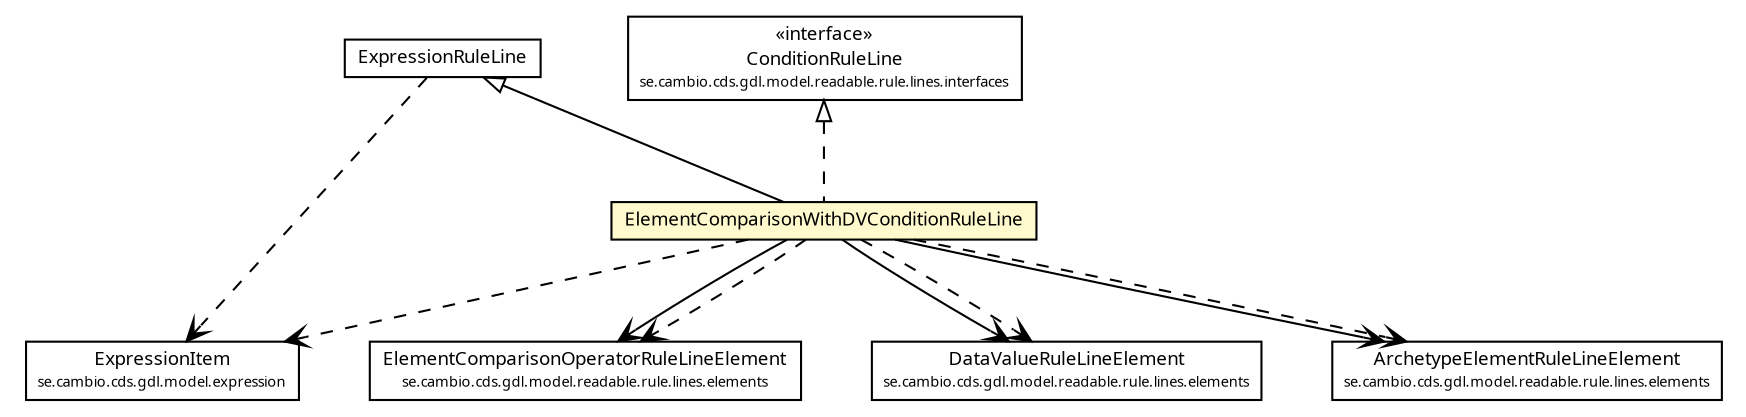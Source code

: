 #!/usr/local/bin/dot
#
# Class diagram 
# Generated by UMLGraph version R5_6 (http://www.umlgraph.org/)
#

digraph G {
	edge [fontname="Trebuchet MS",fontsize=10,labelfontname="Trebuchet MS",labelfontsize=10];
	node [fontname="Trebuchet MS",fontsize=10,shape=plaintext];
	nodesep=0.25;
	ranksep=0.5;
	// se.cambio.cds.gdl.model.expression.ExpressionItem
	c170812 [label=<<table title="se.cambio.cds.gdl.model.expression.ExpressionItem" border="0" cellborder="1" cellspacing="0" cellpadding="2" port="p" href="../../../expression/ExpressionItem.html">
		<tr><td><table border="0" cellspacing="0" cellpadding="1">
<tr><td align="center" balign="center"><font face="Trebuchet MS"> ExpressionItem </font></td></tr>
<tr><td align="center" balign="center"><font face="Trebuchet MS" point-size="7.0"> se.cambio.cds.gdl.model.expression </font></td></tr>
		</table></td></tr>
		</table>>, URL="../../../expression/ExpressionItem.html", fontname="Trebuchet MS", fontcolor="black", fontsize=9.0];
	// se.cambio.cds.gdl.model.readable.rule.lines.ExpressionRuleLine
	c170997 [label=<<table title="se.cambio.cds.gdl.model.readable.rule.lines.ExpressionRuleLine" border="0" cellborder="1" cellspacing="0" cellpadding="2" port="p" href="./ExpressionRuleLine.html">
		<tr><td><table border="0" cellspacing="0" cellpadding="1">
<tr><td align="center" balign="center"><font face="Trebuchet MS"> ExpressionRuleLine </font></td></tr>
		</table></td></tr>
		</table>>, URL="./ExpressionRuleLine.html", fontname="Trebuchet MS", fontcolor="black", fontsize=9.0];
	// se.cambio.cds.gdl.model.readable.rule.lines.ElementComparisonWithDVConditionRuleLine
	c171001 [label=<<table title="se.cambio.cds.gdl.model.readable.rule.lines.ElementComparisonWithDVConditionRuleLine" border="0" cellborder="1" cellspacing="0" cellpadding="2" port="p" bgcolor="lemonChiffon" href="./ElementComparisonWithDVConditionRuleLine.html">
		<tr><td><table border="0" cellspacing="0" cellpadding="1">
<tr><td align="center" balign="center"><font face="Trebuchet MS"> ElementComparisonWithDVConditionRuleLine </font></td></tr>
		</table></td></tr>
		</table>>, URL="./ElementComparisonWithDVConditionRuleLine.html", fontname="Trebuchet MS", fontcolor="black", fontsize=9.0];
	// se.cambio.cds.gdl.model.readable.rule.lines.elements.ElementComparisonOperatorRuleLineElement
	c171019 [label=<<table title="se.cambio.cds.gdl.model.readable.rule.lines.elements.ElementComparisonOperatorRuleLineElement" border="0" cellborder="1" cellspacing="0" cellpadding="2" port="p" href="./elements/ElementComparisonOperatorRuleLineElement.html">
		<tr><td><table border="0" cellspacing="0" cellpadding="1">
<tr><td align="center" balign="center"><font face="Trebuchet MS"> ElementComparisonOperatorRuleLineElement </font></td></tr>
<tr><td align="center" balign="center"><font face="Trebuchet MS" point-size="7.0"> se.cambio.cds.gdl.model.readable.rule.lines.elements </font></td></tr>
		</table></td></tr>
		</table>>, URL="./elements/ElementComparisonOperatorRuleLineElement.html", fontname="Trebuchet MS", fontcolor="black", fontsize=9.0];
	// se.cambio.cds.gdl.model.readable.rule.lines.elements.DataValueRuleLineElement
	c171020 [label=<<table title="se.cambio.cds.gdl.model.readable.rule.lines.elements.DataValueRuleLineElement" border="0" cellborder="1" cellspacing="0" cellpadding="2" port="p" href="./elements/DataValueRuleLineElement.html">
		<tr><td><table border="0" cellspacing="0" cellpadding="1">
<tr><td align="center" balign="center"><font face="Trebuchet MS"> DataValueRuleLineElement </font></td></tr>
<tr><td align="center" balign="center"><font face="Trebuchet MS" point-size="7.0"> se.cambio.cds.gdl.model.readable.rule.lines.elements </font></td></tr>
		</table></td></tr>
		</table>>, URL="./elements/DataValueRuleLineElement.html", fontname="Trebuchet MS", fontcolor="black", fontsize=9.0];
	// se.cambio.cds.gdl.model.readable.rule.lines.elements.ArchetypeElementRuleLineElement
	c171025 [label=<<table title="se.cambio.cds.gdl.model.readable.rule.lines.elements.ArchetypeElementRuleLineElement" border="0" cellborder="1" cellspacing="0" cellpadding="2" port="p" href="./elements/ArchetypeElementRuleLineElement.html">
		<tr><td><table border="0" cellspacing="0" cellpadding="1">
<tr><td align="center" balign="center"><font face="Trebuchet MS"> ArchetypeElementRuleLineElement </font></td></tr>
<tr><td align="center" balign="center"><font face="Trebuchet MS" point-size="7.0"> se.cambio.cds.gdl.model.readable.rule.lines.elements </font></td></tr>
		</table></td></tr>
		</table>>, URL="./elements/ArchetypeElementRuleLineElement.html", fontname="Trebuchet MS", fontcolor="black", fontsize=9.0];
	// se.cambio.cds.gdl.model.readable.rule.lines.interfaces.ConditionRuleLine
	c171032 [label=<<table title="se.cambio.cds.gdl.model.readable.rule.lines.interfaces.ConditionRuleLine" border="0" cellborder="1" cellspacing="0" cellpadding="2" port="p" href="./interfaces/ConditionRuleLine.html">
		<tr><td><table border="0" cellspacing="0" cellpadding="1">
<tr><td align="center" balign="center"> &#171;interface&#187; </td></tr>
<tr><td align="center" balign="center"><font face="Trebuchet MS"> ConditionRuleLine </font></td></tr>
<tr><td align="center" balign="center"><font face="Trebuchet MS" point-size="7.0"> se.cambio.cds.gdl.model.readable.rule.lines.interfaces </font></td></tr>
		</table></td></tr>
		</table>>, URL="./interfaces/ConditionRuleLine.html", fontname="Trebuchet MS", fontcolor="black", fontsize=9.0];
	//se.cambio.cds.gdl.model.readable.rule.lines.ElementComparisonWithDVConditionRuleLine extends se.cambio.cds.gdl.model.readable.rule.lines.ExpressionRuleLine
	c170997:p -> c171001:p [dir=back,arrowtail=empty];
	//se.cambio.cds.gdl.model.readable.rule.lines.ElementComparisonWithDVConditionRuleLine implements se.cambio.cds.gdl.model.readable.rule.lines.interfaces.ConditionRuleLine
	c171032:p -> c171001:p [dir=back,arrowtail=empty,style=dashed];
	// se.cambio.cds.gdl.model.readable.rule.lines.ElementComparisonWithDVConditionRuleLine NAVASSOC se.cambio.cds.gdl.model.readable.rule.lines.elements.ArchetypeElementRuleLineElement
	c171001:p -> c171025:p [taillabel="", label="", headlabel="", fontname="Trebuchet MS", fontcolor="black", fontsize=10.0, color="black", arrowhead=open];
	// se.cambio.cds.gdl.model.readable.rule.lines.ElementComparisonWithDVConditionRuleLine NAVASSOC se.cambio.cds.gdl.model.readable.rule.lines.elements.ElementComparisonOperatorRuleLineElement
	c171001:p -> c171019:p [taillabel="", label="", headlabel="", fontname="Trebuchet MS", fontcolor="black", fontsize=10.0, color="black", arrowhead=open];
	// se.cambio.cds.gdl.model.readable.rule.lines.ElementComparisonWithDVConditionRuleLine NAVASSOC se.cambio.cds.gdl.model.readable.rule.lines.elements.DataValueRuleLineElement
	c171001:p -> c171020:p [taillabel="", label="", headlabel="", fontname="Trebuchet MS", fontcolor="black", fontsize=10.0, color="black", arrowhead=open];
	// se.cambio.cds.gdl.model.readable.rule.lines.ExpressionRuleLine DEPEND se.cambio.cds.gdl.model.expression.ExpressionItem
	c170997:p -> c170812:p [taillabel="", label="", headlabel="", fontname="Trebuchet MS", fontcolor="black", fontsize=10.0, color="black", arrowhead=open, style=dashed];
	// se.cambio.cds.gdl.model.readable.rule.lines.ElementComparisonWithDVConditionRuleLine DEPEND se.cambio.cds.gdl.model.readable.rule.lines.elements.DataValueRuleLineElement
	c171001:p -> c171020:p [taillabel="", label="", headlabel="", fontname="Trebuchet MS", fontcolor="black", fontsize=10.0, color="black", arrowhead=open, style=dashed];
	// se.cambio.cds.gdl.model.readable.rule.lines.ElementComparisonWithDVConditionRuleLine DEPEND se.cambio.cds.gdl.model.readable.rule.lines.elements.ElementComparisonOperatorRuleLineElement
	c171001:p -> c171019:p [taillabel="", label="", headlabel="", fontname="Trebuchet MS", fontcolor="black", fontsize=10.0, color="black", arrowhead=open, style=dashed];
	// se.cambio.cds.gdl.model.readable.rule.lines.ElementComparisonWithDVConditionRuleLine DEPEND se.cambio.cds.gdl.model.expression.ExpressionItem
	c171001:p -> c170812:p [taillabel="", label="", headlabel="", fontname="Trebuchet MS", fontcolor="black", fontsize=10.0, color="black", arrowhead=open, style=dashed];
	// se.cambio.cds.gdl.model.readable.rule.lines.ElementComparisonWithDVConditionRuleLine DEPEND se.cambio.cds.gdl.model.readable.rule.lines.elements.ArchetypeElementRuleLineElement
	c171001:p -> c171025:p [taillabel="", label="", headlabel="", fontname="Trebuchet MS", fontcolor="black", fontsize=10.0, color="black", arrowhead=open, style=dashed];
}

